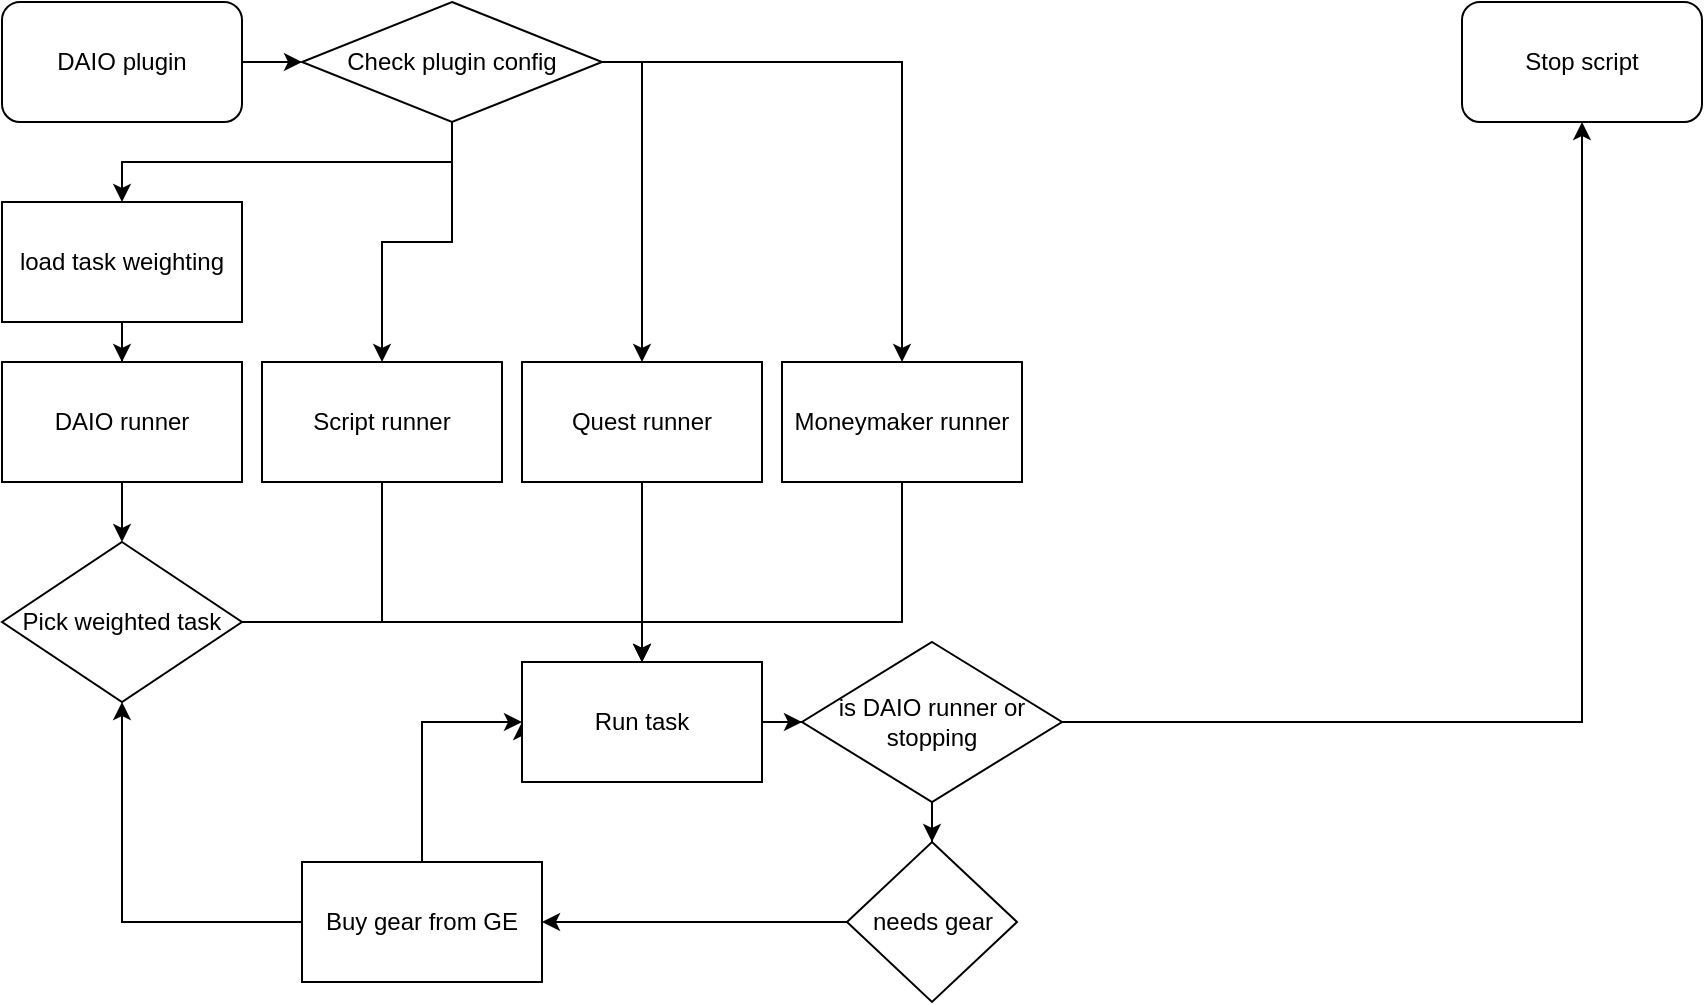 <mxfile version="21.1.2" type="github">
  <diagram name="Page-1" id="x2y2_aXuHSjhL3LbNnaO">
    <mxGraphModel dx="1112" dy="517" grid="1" gridSize="10" guides="1" tooltips="1" connect="1" arrows="1" fold="1" page="1" pageScale="1" pageWidth="850" pageHeight="1100" math="0" shadow="0">
      <root>
        <mxCell id="0" />
        <mxCell id="1" parent="0" />
        <mxCell id="KNn14G8wZVFXkZip1UnD-5" style="edgeStyle=orthogonalEdgeStyle;rounded=0;orthogonalLoop=1;jettySize=auto;html=1;exitX=1;exitY=0.5;exitDx=0;exitDy=0;" parent="1" source="KNn14G8wZVFXkZip1UnD-2" target="KNn14G8wZVFXkZip1UnD-4" edge="1">
          <mxGeometry relative="1" as="geometry" />
        </mxCell>
        <mxCell id="KNn14G8wZVFXkZip1UnD-2" value="DAIO plugin" style="rounded=1;whiteSpace=wrap;html=1;" parent="1" vertex="1">
          <mxGeometry width="120" height="60" as="geometry" />
        </mxCell>
        <mxCell id="KNn14G8wZVFXkZip1UnD-9" style="edgeStyle=orthogonalEdgeStyle;rounded=0;orthogonalLoop=1;jettySize=auto;html=1;" parent="1" source="KNn14G8wZVFXkZip1UnD-4" target="KNn14G8wZVFXkZip1UnD-8" edge="1">
          <mxGeometry relative="1" as="geometry" />
        </mxCell>
        <mxCell id="KNn14G8wZVFXkZip1UnD-11" style="edgeStyle=orthogonalEdgeStyle;rounded=0;orthogonalLoop=1;jettySize=auto;html=1;exitX=1;exitY=0.5;exitDx=0;exitDy=0;" parent="1" source="KNn14G8wZVFXkZip1UnD-4" target="KNn14G8wZVFXkZip1UnD-10" edge="1">
          <mxGeometry relative="1" as="geometry" />
        </mxCell>
        <mxCell id="KNn14G8wZVFXkZip1UnD-13" style="edgeStyle=orthogonalEdgeStyle;rounded=0;orthogonalLoop=1;jettySize=auto;html=1;" parent="1" source="KNn14G8wZVFXkZip1UnD-4" target="KNn14G8wZVFXkZip1UnD-12" edge="1">
          <mxGeometry relative="1" as="geometry" />
        </mxCell>
        <mxCell id="2mqaQFqwIHnYDPSEtiSm-3" style="edgeStyle=orthogonalEdgeStyle;rounded=0;orthogonalLoop=1;jettySize=auto;html=1;" edge="1" parent="1" source="KNn14G8wZVFXkZip1UnD-4" target="2mqaQFqwIHnYDPSEtiSm-1">
          <mxGeometry relative="1" as="geometry">
            <Array as="points">
              <mxPoint x="225" y="80" />
              <mxPoint x="60" y="80" />
            </Array>
          </mxGeometry>
        </mxCell>
        <mxCell id="KNn14G8wZVFXkZip1UnD-4" value="Check plugin config" style="rhombus;whiteSpace=wrap;html=1;" parent="1" vertex="1">
          <mxGeometry x="150" width="150" height="60" as="geometry" />
        </mxCell>
        <mxCell id="KNn14G8wZVFXkZip1UnD-16" style="edgeStyle=orthogonalEdgeStyle;rounded=0;orthogonalLoop=1;jettySize=auto;html=1;" parent="1" source="KNn14G8wZVFXkZip1UnD-6" target="KNn14G8wZVFXkZip1UnD-15" edge="1">
          <mxGeometry relative="1" as="geometry" />
        </mxCell>
        <mxCell id="KNn14G8wZVFXkZip1UnD-6" value="DAIO runner" style="rounded=0;whiteSpace=wrap;html=1;" parent="1" vertex="1">
          <mxGeometry y="180" width="120" height="60" as="geometry" />
        </mxCell>
        <mxCell id="KNn14G8wZVFXkZip1UnD-19" style="edgeStyle=orthogonalEdgeStyle;rounded=0;orthogonalLoop=1;jettySize=auto;html=1;" parent="1" source="KNn14G8wZVFXkZip1UnD-8" target="KNn14G8wZVFXkZip1UnD-17" edge="1">
          <mxGeometry relative="1" as="geometry">
            <Array as="points">
              <mxPoint x="190" y="310" />
              <mxPoint x="320" y="310" />
            </Array>
          </mxGeometry>
        </mxCell>
        <mxCell id="KNn14G8wZVFXkZip1UnD-8" value="Script runner" style="rounded=0;whiteSpace=wrap;html=1;" parent="1" vertex="1">
          <mxGeometry x="130" y="180" width="120" height="60" as="geometry" />
        </mxCell>
        <mxCell id="KNn14G8wZVFXkZip1UnD-20" style="edgeStyle=orthogonalEdgeStyle;rounded=0;orthogonalLoop=1;jettySize=auto;html=1;" parent="1" source="KNn14G8wZVFXkZip1UnD-10" target="KNn14G8wZVFXkZip1UnD-17" edge="1">
          <mxGeometry relative="1" as="geometry">
            <Array as="points">
              <mxPoint x="320" y="330" />
              <mxPoint x="320" y="330" />
            </Array>
          </mxGeometry>
        </mxCell>
        <mxCell id="KNn14G8wZVFXkZip1UnD-10" value="Quest runner" style="rounded=0;whiteSpace=wrap;html=1;" parent="1" vertex="1">
          <mxGeometry x="260" y="180" width="120" height="60" as="geometry" />
        </mxCell>
        <mxCell id="KNn14G8wZVFXkZip1UnD-21" style="edgeStyle=orthogonalEdgeStyle;rounded=0;orthogonalLoop=1;jettySize=auto;html=1;" parent="1" source="KNn14G8wZVFXkZip1UnD-12" target="KNn14G8wZVFXkZip1UnD-17" edge="1">
          <mxGeometry relative="1" as="geometry">
            <Array as="points">
              <mxPoint x="450" y="310" />
              <mxPoint x="320" y="310" />
            </Array>
          </mxGeometry>
        </mxCell>
        <mxCell id="KNn14G8wZVFXkZip1UnD-12" value="Moneymaker runner" style="rounded=0;whiteSpace=wrap;html=1;" parent="1" vertex="1">
          <mxGeometry x="390" y="180" width="120" height="60" as="geometry" />
        </mxCell>
        <mxCell id="KNn14G8wZVFXkZip1UnD-22" style="edgeStyle=orthogonalEdgeStyle;rounded=0;orthogonalLoop=1;jettySize=auto;html=1;entryX=0;entryY=0.5;entryDx=0;entryDy=0;" parent="1" source="KNn14G8wZVFXkZip1UnD-15" target="KNn14G8wZVFXkZip1UnD-17" edge="1">
          <mxGeometry relative="1" as="geometry">
            <Array as="points">
              <mxPoint x="320" y="310" />
              <mxPoint x="320" y="390" />
            </Array>
          </mxGeometry>
        </mxCell>
        <mxCell id="KNn14G8wZVFXkZip1UnD-15" value="Pick weighted task" style="rhombus;whiteSpace=wrap;html=1;" parent="1" vertex="1">
          <mxGeometry y="270" width="120" height="80" as="geometry" />
        </mxCell>
        <mxCell id="KNn14G8wZVFXkZip1UnD-24" style="edgeStyle=orthogonalEdgeStyle;rounded=0;orthogonalLoop=1;jettySize=auto;html=1;" parent="1" source="KNn14G8wZVFXkZip1UnD-17" target="2mqaQFqwIHnYDPSEtiSm-4" edge="1">
          <mxGeometry relative="1" as="geometry">
            <mxPoint x="320" y="470" as="targetPoint" />
          </mxGeometry>
        </mxCell>
        <mxCell id="KNn14G8wZVFXkZip1UnD-17" value="Run task" style="rounded=0;whiteSpace=wrap;html=1;" parent="1" vertex="1">
          <mxGeometry x="260" y="330" width="120" height="60" as="geometry" />
        </mxCell>
        <mxCell id="KNn14G8wZVFXkZip1UnD-27" style="edgeStyle=orthogonalEdgeStyle;rounded=0;orthogonalLoop=1;jettySize=auto;html=1;" parent="1" source="2mqaQFqwIHnYDPSEtiSm-4" target="KNn14G8wZVFXkZip1UnD-26" edge="1">
          <mxGeometry relative="1" as="geometry">
            <mxPoint x="400" y="540" as="sourcePoint" />
          </mxGeometry>
        </mxCell>
        <mxCell id="KNn14G8wZVFXkZip1UnD-26" value="Stop script" style="rounded=1;whiteSpace=wrap;html=1;" parent="1" vertex="1">
          <mxGeometry x="730" width="120" height="60" as="geometry" />
        </mxCell>
        <mxCell id="2mqaQFqwIHnYDPSEtiSm-2" style="edgeStyle=orthogonalEdgeStyle;rounded=0;orthogonalLoop=1;jettySize=auto;html=1;" edge="1" parent="1" source="2mqaQFqwIHnYDPSEtiSm-1" target="KNn14G8wZVFXkZip1UnD-6">
          <mxGeometry relative="1" as="geometry" />
        </mxCell>
        <mxCell id="2mqaQFqwIHnYDPSEtiSm-1" value="load task weighting" style="rounded=0;whiteSpace=wrap;html=1;" vertex="1" parent="1">
          <mxGeometry y="100" width="120" height="60" as="geometry" />
        </mxCell>
        <mxCell id="2mqaQFqwIHnYDPSEtiSm-6" style="edgeStyle=orthogonalEdgeStyle;rounded=0;orthogonalLoop=1;jettySize=auto;html=1;" edge="1" parent="1" source="2mqaQFqwIHnYDPSEtiSm-4" target="2mqaQFqwIHnYDPSEtiSm-5">
          <mxGeometry relative="1" as="geometry" />
        </mxCell>
        <mxCell id="2mqaQFqwIHnYDPSEtiSm-4" value="is DAIO runner or stopping" style="rhombus;whiteSpace=wrap;html=1;" vertex="1" parent="1">
          <mxGeometry x="400" y="320" width="130" height="80" as="geometry" />
        </mxCell>
        <mxCell id="2mqaQFqwIHnYDPSEtiSm-8" style="edgeStyle=orthogonalEdgeStyle;rounded=0;orthogonalLoop=1;jettySize=auto;html=1;" edge="1" parent="1" source="2mqaQFqwIHnYDPSEtiSm-5" target="2mqaQFqwIHnYDPSEtiSm-7">
          <mxGeometry relative="1" as="geometry" />
        </mxCell>
        <mxCell id="2mqaQFqwIHnYDPSEtiSm-5" value="needs gear" style="rhombus;whiteSpace=wrap;html=1;" vertex="1" parent="1">
          <mxGeometry x="422.5" y="420" width="85" height="80" as="geometry" />
        </mxCell>
        <mxCell id="2mqaQFqwIHnYDPSEtiSm-9" style="edgeStyle=orthogonalEdgeStyle;rounded=0;orthogonalLoop=1;jettySize=auto;html=1;entryX=0;entryY=0.5;entryDx=0;entryDy=0;" edge="1" parent="1" source="2mqaQFqwIHnYDPSEtiSm-7" target="KNn14G8wZVFXkZip1UnD-17">
          <mxGeometry relative="1" as="geometry" />
        </mxCell>
        <mxCell id="2mqaQFqwIHnYDPSEtiSm-10" style="edgeStyle=orthogonalEdgeStyle;rounded=0;orthogonalLoop=1;jettySize=auto;html=1;" edge="1" parent="1" source="2mqaQFqwIHnYDPSEtiSm-7" target="KNn14G8wZVFXkZip1UnD-15">
          <mxGeometry relative="1" as="geometry" />
        </mxCell>
        <mxCell id="2mqaQFqwIHnYDPSEtiSm-7" value="Buy gear from GE" style="rounded=0;whiteSpace=wrap;html=1;" vertex="1" parent="1">
          <mxGeometry x="150" y="430" width="120" height="60" as="geometry" />
        </mxCell>
      </root>
    </mxGraphModel>
  </diagram>
</mxfile>
